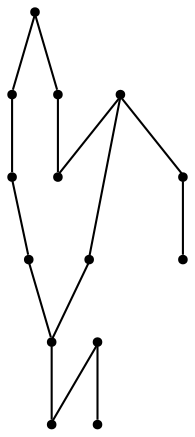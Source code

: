 graph {
  node [shape=point,comment="{\"directed\":false,\"doi\":\"10.1007/978-3-662-45803-7_39\",\"figure\":\"3 (2)\"}"]

  v0 [pos="1408.452934541838,762.4083930922627"]
  v1 [pos="1408.452934541838,632.7946701208932"]
  v2 [pos="1328.891434734994,625.2406654534465"]
  v3 [pos="1372.981576065884,773.4142175966329"]
  v4 [pos="1313.7054936039053,697.436777563794"]
  v5 [pos="1288.9792373224307,782.7732650123572"]
  v6 [pos="1240.2483499524528,718.2059648105044"]
  v7 [pos="1220.47154412166,742.2478416298602"]
  v8 [pos="1185.0251263153978,660.4634258990804"]
  v9 [pos="1184.5039172181641,723.5088821937654"]
  v10 [pos="1138.258189435337,752.8574930923544"]
  v11 [pos="1108.2364945353638,742.8524062717981"]
  v12 [pos="1108.7910426910628,687.4525553478837"]
  v13 [pos="1108.2364945353638,632.7946701208932"]

  v1 -- v0 [id="-2",pos="1408.452934541838,632.7946701208932 1408.452934541838,762.4083930922627 1408.452934541838,762.4083930922627 1408.452934541838,762.4083930922627"]
  v13 -- v8 [id="-3",pos="1108.2364945353638,632.7946701208932 1185.0251263153978,660.4634258990804 1185.0251263153978,660.4634258990804 1185.0251263153978,660.4634258990804"]
  v1 -- v2 [id="-4",pos="1408.452934541838,632.7946701208932 1328.891434734994,625.2406654534465 1328.891434734994,625.2406654534465 1328.891434734994,625.2406654534465"]
  v13 -- v12 [id="-5",pos="1108.2364945353638,632.7946701208932 1108.7910426910628,687.4525553478837 1108.7910426910628,687.4525553478837 1108.7910426910628,687.4525553478837"]
  v12 -- v11 [id="-6",pos="1108.7910426910628,687.4525553478837 1108.2364945353638,742.8524062717981 1108.2364945353638,742.8524062717981 1108.2364945353638,742.8524062717981"]
  v10 -- v5 [id="-9",pos="1138.258189435337,752.8574930923544 1288.9792373224307,782.7732650123572 1288.9792373224307,782.7732650123572 1288.9792373224307,782.7732650123572"]
  v10 -- v11 [id="-10",pos="1138.258189435337,752.8574930923544 1108.2364945353638,742.8524062717981 1108.2364945353638,742.8524062717981 1108.2364945353638,742.8524062717981"]
  v10 -- v9 [id="-12",pos="1138.258189435337,752.8574930923544 1184.5039172181641,723.5088821937654 1184.5039172181641,723.5088821937654 1184.5039172181641,723.5088821937654"]
  v9 -- v7 [id="-13",pos="1184.5039172181641,723.5088821937654 1220.47154412166,742.2478416298602 1220.47154412166,742.2478416298602 1220.47154412166,742.2478416298602"]
  v8 -- v6 [id="-14",pos="1185.0251263153978,660.4634258990804 1240.2483499524528,718.2059648105044 1240.2483499524528,718.2059648105044 1240.2483499524528,718.2059648105044"]
  v6 -- v4 [id="-16",pos="1240.2483499524528,718.2059648105044 1313.7054936039053,697.436777563794 1313.7054936039053,697.436777563794 1313.7054936039053,697.436777563794"]
  v5 -- v3 [id="-17",pos="1288.9792373224307,782.7732650123572 1372.981576065884,773.4142175966329 1372.981576065884,773.4142175966329 1372.981576065884,773.4142175966329"]
  v4 -- v3 [id="-18",pos="1313.7054936039053,697.436777563794 1372.981576065884,773.4142175966329 1372.981576065884,773.4142175966329 1372.981576065884,773.4142175966329"]
  v3 -- v0 [id="-20",pos="1372.981576065884,773.4142175966329 1408.452934541838,762.4083930922627 1408.452934541838,762.4083930922627 1408.452934541838,762.4083930922627"]
}